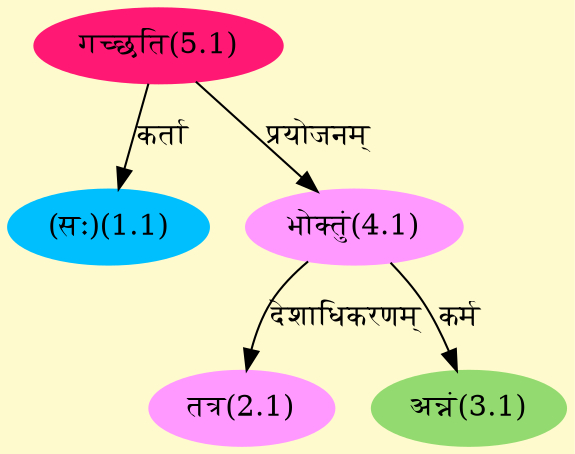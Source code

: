 digraph G{
rankdir=BT;
 compound=true;
 bgcolor="lemonchiffon1";
Node1_1 [style=filled, color="#00BFFF" label = "(सः)(1.1)"]
Node5_1 [style=filled, color="#FF1975" label = "गच्छति(5.1)"]
Node2_1 [style=filled, color="#FF99FF" label = "तत्र(2.1)"]
Node4_1 [style=filled, color="#FF99FF" label = "भोक्तुं(4.1)"]
Node3_1 [style=filled, color="#93DB70" label = "अन्नं(3.1)"]
/* Start of Relations section */

Node1_1 -> Node5_1 [  label="कर्ता"  dir="back" ]
Node2_1 -> Node4_1 [  label="देशाधिकरणम्"  dir="back" ]
Node3_1 -> Node4_1 [  label="कर्म"  dir="back" ]
Node4_1 -> Node5_1 [  label="प्रयोजनम्"  dir="back" ]
}
